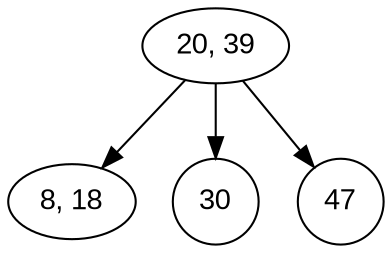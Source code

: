 digraph BST {
  node [fontname="Arial", shape=circle];

	2039 [label="20, 39", shape=oval];
	818[label="8, 18", shape=oval]
	2039->818;
	2039->30
	2039->47;

  /* 20 [fillcolor=grey60 style=filled] */
  /* 9 [fillcolor=grey60 style=filled] */
  /* 20 -> 9; */
  /* 9 [fillcolor=grey60 style=filled] */
  /* 8 [fillcolor=lightcoral style=filled] */
  /* 9 -> 8; */
  /* null0 [ label="X", style="invis"]; */
  /* 8 [ fillcolor = lightcoral style=filled]; */
  /* 8 -> null0[ style=invis ]; */
  /* null1 [ label="X", style="invis"]; */
  /* 8 [ fillcolor = lightcoral style=filled]; */
  /* 8 -> null1[ style=invis ]; */
  /* 9 [fillcolor=grey60 style=filled] */
  /* 18 [fillcolor=lightcoral style=filled]; */
  /* 9 -> 18; */
  /* null2 [ label="X", style="invis"]; */
  /* 18 [ fillcolor = lightcoral style=filled]; */
  /* 18 -> null2[ style=invis ]; */
  /* null3 [ label="X", style="invis"]; */
  /* 18 [ fillcolor = lightcoral style=filled]; */
  /* 18 -> null3[ style=invis ]; */
  /* 20 [fillcolor=grey60 style=filled] */
  /* 39 [fillcolor=lightcoral style=filled]; */
  /* 20 -> 39; */
  /* 39 [fillcolor=lightcoral style=filled] */
  /* 30 [fillcolor=grey60 style=filled] */
  /* 39 -> 30; */
  /* null4 [ label="X", style="invis"]; */
  /* 30 [ fillcolor = grey60 style=filled]; */
  /* 30 -> null4[ style=invis ]; */
  /* null5 [ label="X", style="invis"]; */
  /* 30 [ fillcolor = grey60 style=filled]; */
  /* 30 -> null5[ style=invis ]; */
  /* 39 [fillcolor=lightcoral style=filled] */
  /* 47 [fillcolor=grey60 style=filled]; */
  /* 39 -> 47; */
  /* 47 [fillcolor=grey60 style=filled] */
  /* 40 [fillcolor=lightcoral style=filled] */
  /* 47 -> 40; */
  /* null6 [ label="X", style="invis"]; */
  /* 40 [ fillcolor = lightcoral style=filled]; */
  /* 40 -> null6[ style=invis ]; */
  /* null7 [ label="X", style="invis"]; */
  /* 40 [ fillcolor = lightcoral style=filled]; */
  /* 40 -> null7[ style=invis ]; */
  /* null8 [ label="X", style="invis"]; */
  /* 47 [ fillcolor = grey60 style=filled]; */
  /* 47 -> null8[ style=invis ]; */
}
